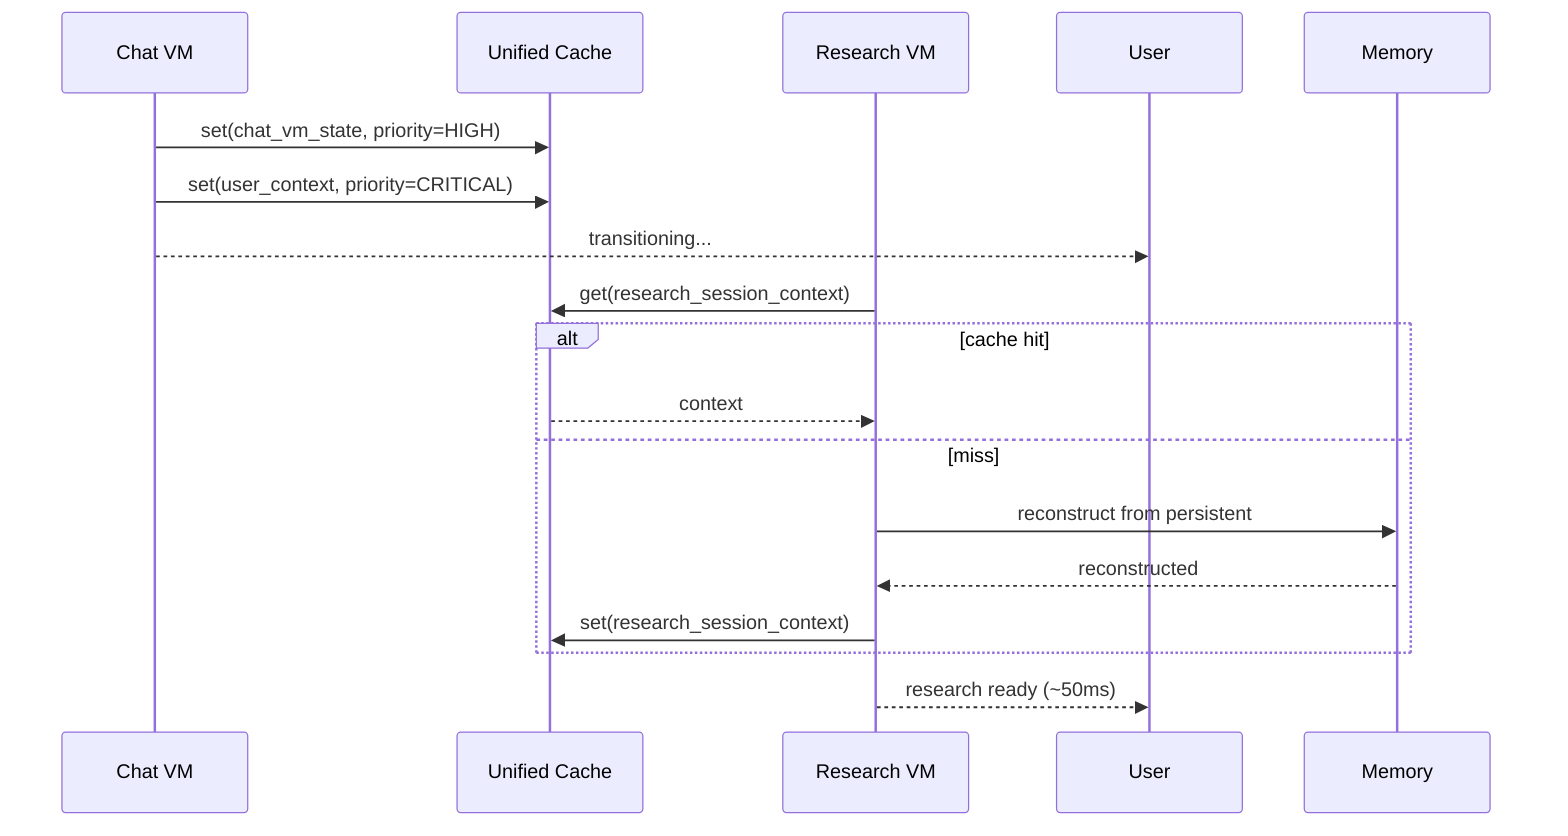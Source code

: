 sequenceDiagram
  participant Chat as Chat VM
  participant Cache as Unified Cache
  participant Res as Research VM

  Chat->>Cache: set(chat_vm_state, priority=HIGH)
  Chat->>Cache: set(user_context, priority=CRITICAL)
  Chat-->>User: transitioning...
  Res->>Cache: get(research_session_context)
  alt cache hit
    Cache-->>Res: context
  else miss
    Res->>Memory: reconstruct from persistent
    Memory-->>Res: reconstructed
    Res->>Cache: set(research_session_context)
  end
  Res-->>User: research ready (~50ms)